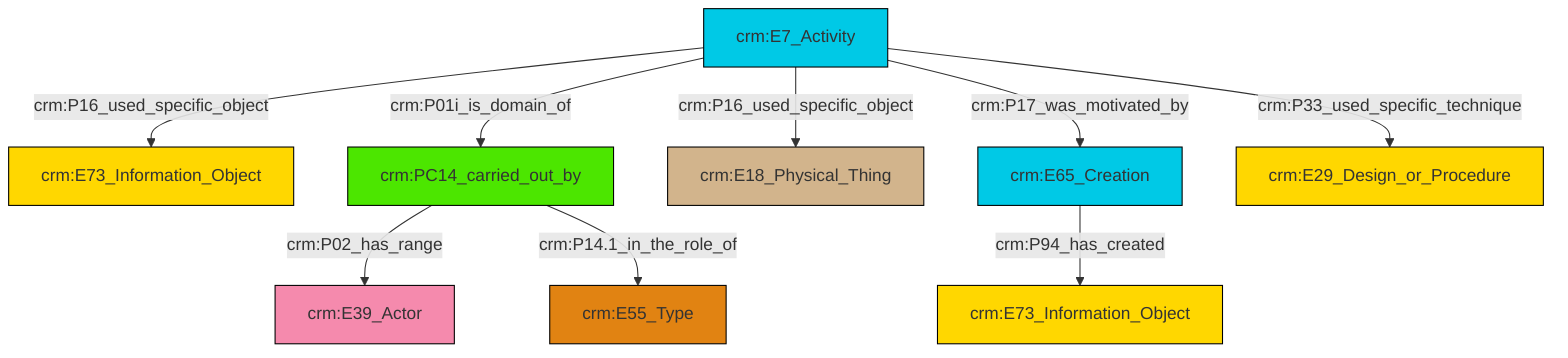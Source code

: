 graph TD
classDef Literal fill:#f2f2f2,stroke:#000000;
classDef CRM_Entity fill:#FFFFFF,stroke:#000000;
classDef Temporal_Entity fill:#00C9E6, stroke:#000000;
classDef Type fill:#E18312, stroke:#000000;
classDef Time-Span fill:#2C9C91, stroke:#000000;
classDef Appellation fill:#FFEB7F, stroke:#000000;
classDef Place fill:#008836, stroke:#000000;
classDef Persistent_Item fill:#B266B2, stroke:#000000;
classDef Conceptual_Object fill:#FFD700, stroke:#000000;
classDef Physical_Thing fill:#D2B48C, stroke:#000000;
classDef Actor fill:#f58aad, stroke:#000000;
classDef PC_Classes fill:#4ce600, stroke:#000000;
classDef Multi fill:#cccccc,stroke:#000000;

4["crm:E65_Creation"]:::Temporal_Entity -->|crm:P94_has_created| 2["crm:E73_Information_Object"]:::Conceptual_Object
5["crm:E7_Activity"]:::Temporal_Entity -->|crm:P16_used_specific_object| 0["crm:E73_Information_Object"]:::Conceptual_Object
5["crm:E7_Activity"]:::Temporal_Entity -->|crm:P16_used_specific_object| 6["crm:E18_Physical_Thing"]:::Physical_Thing
8["crm:PC14_carried_out_by"]:::PC_Classes -->|crm:P02_has_range| 9["crm:E39_Actor"]:::Actor
5["crm:E7_Activity"]:::Temporal_Entity -->|crm:P33_used_specific_technique| 10["crm:E29_Design_or_Procedure"]:::Conceptual_Object
5["crm:E7_Activity"]:::Temporal_Entity -->|crm:P01i_is_domain_of| 8["crm:PC14_carried_out_by"]:::PC_Classes
5["crm:E7_Activity"]:::Temporal_Entity -->|crm:P17_was_motivated_by| 4["crm:E65_Creation"]:::Temporal_Entity
8["crm:PC14_carried_out_by"]:::PC_Classes -->|crm:P14.1_in_the_role_of| 14["crm:E55_Type"]:::Type